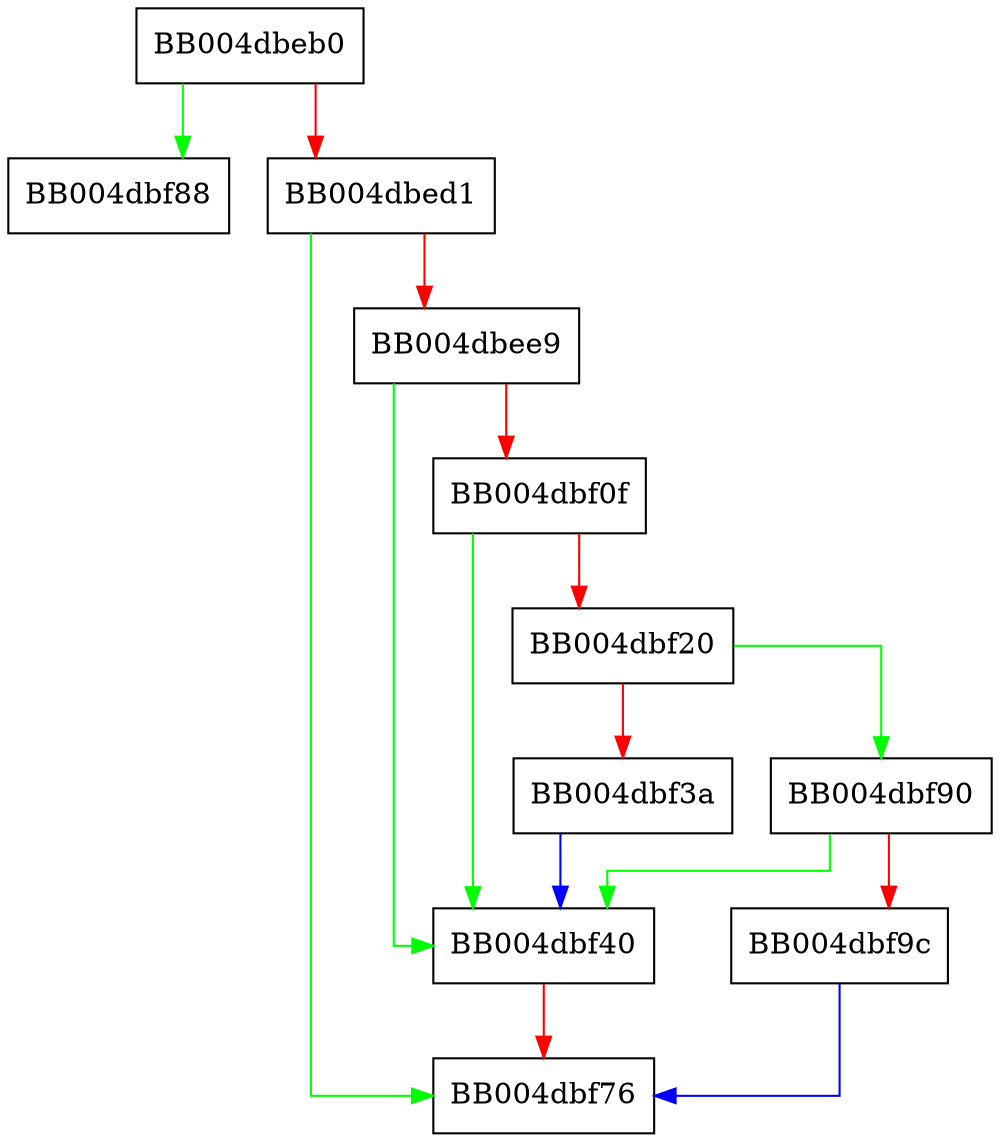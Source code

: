 digraph tls_construct_stoc_ec_pt_formats {
  node [shape="box"];
  graph [splines=ortho];
  BB004dbeb0 -> BB004dbf88 [color="green"];
  BB004dbeb0 -> BB004dbed1 [color="red"];
  BB004dbed1 -> BB004dbf76 [color="green"];
  BB004dbed1 -> BB004dbee9 [color="red"];
  BB004dbee9 -> BB004dbf40 [color="green"];
  BB004dbee9 -> BB004dbf0f [color="red"];
  BB004dbf0f -> BB004dbf40 [color="green"];
  BB004dbf0f -> BB004dbf20 [color="red"];
  BB004dbf20 -> BB004dbf90 [color="green"];
  BB004dbf20 -> BB004dbf3a [color="red"];
  BB004dbf3a -> BB004dbf40 [color="blue"];
  BB004dbf40 -> BB004dbf76 [color="red"];
  BB004dbf90 -> BB004dbf40 [color="green"];
  BB004dbf90 -> BB004dbf9c [color="red"];
  BB004dbf9c -> BB004dbf76 [color="blue"];
}